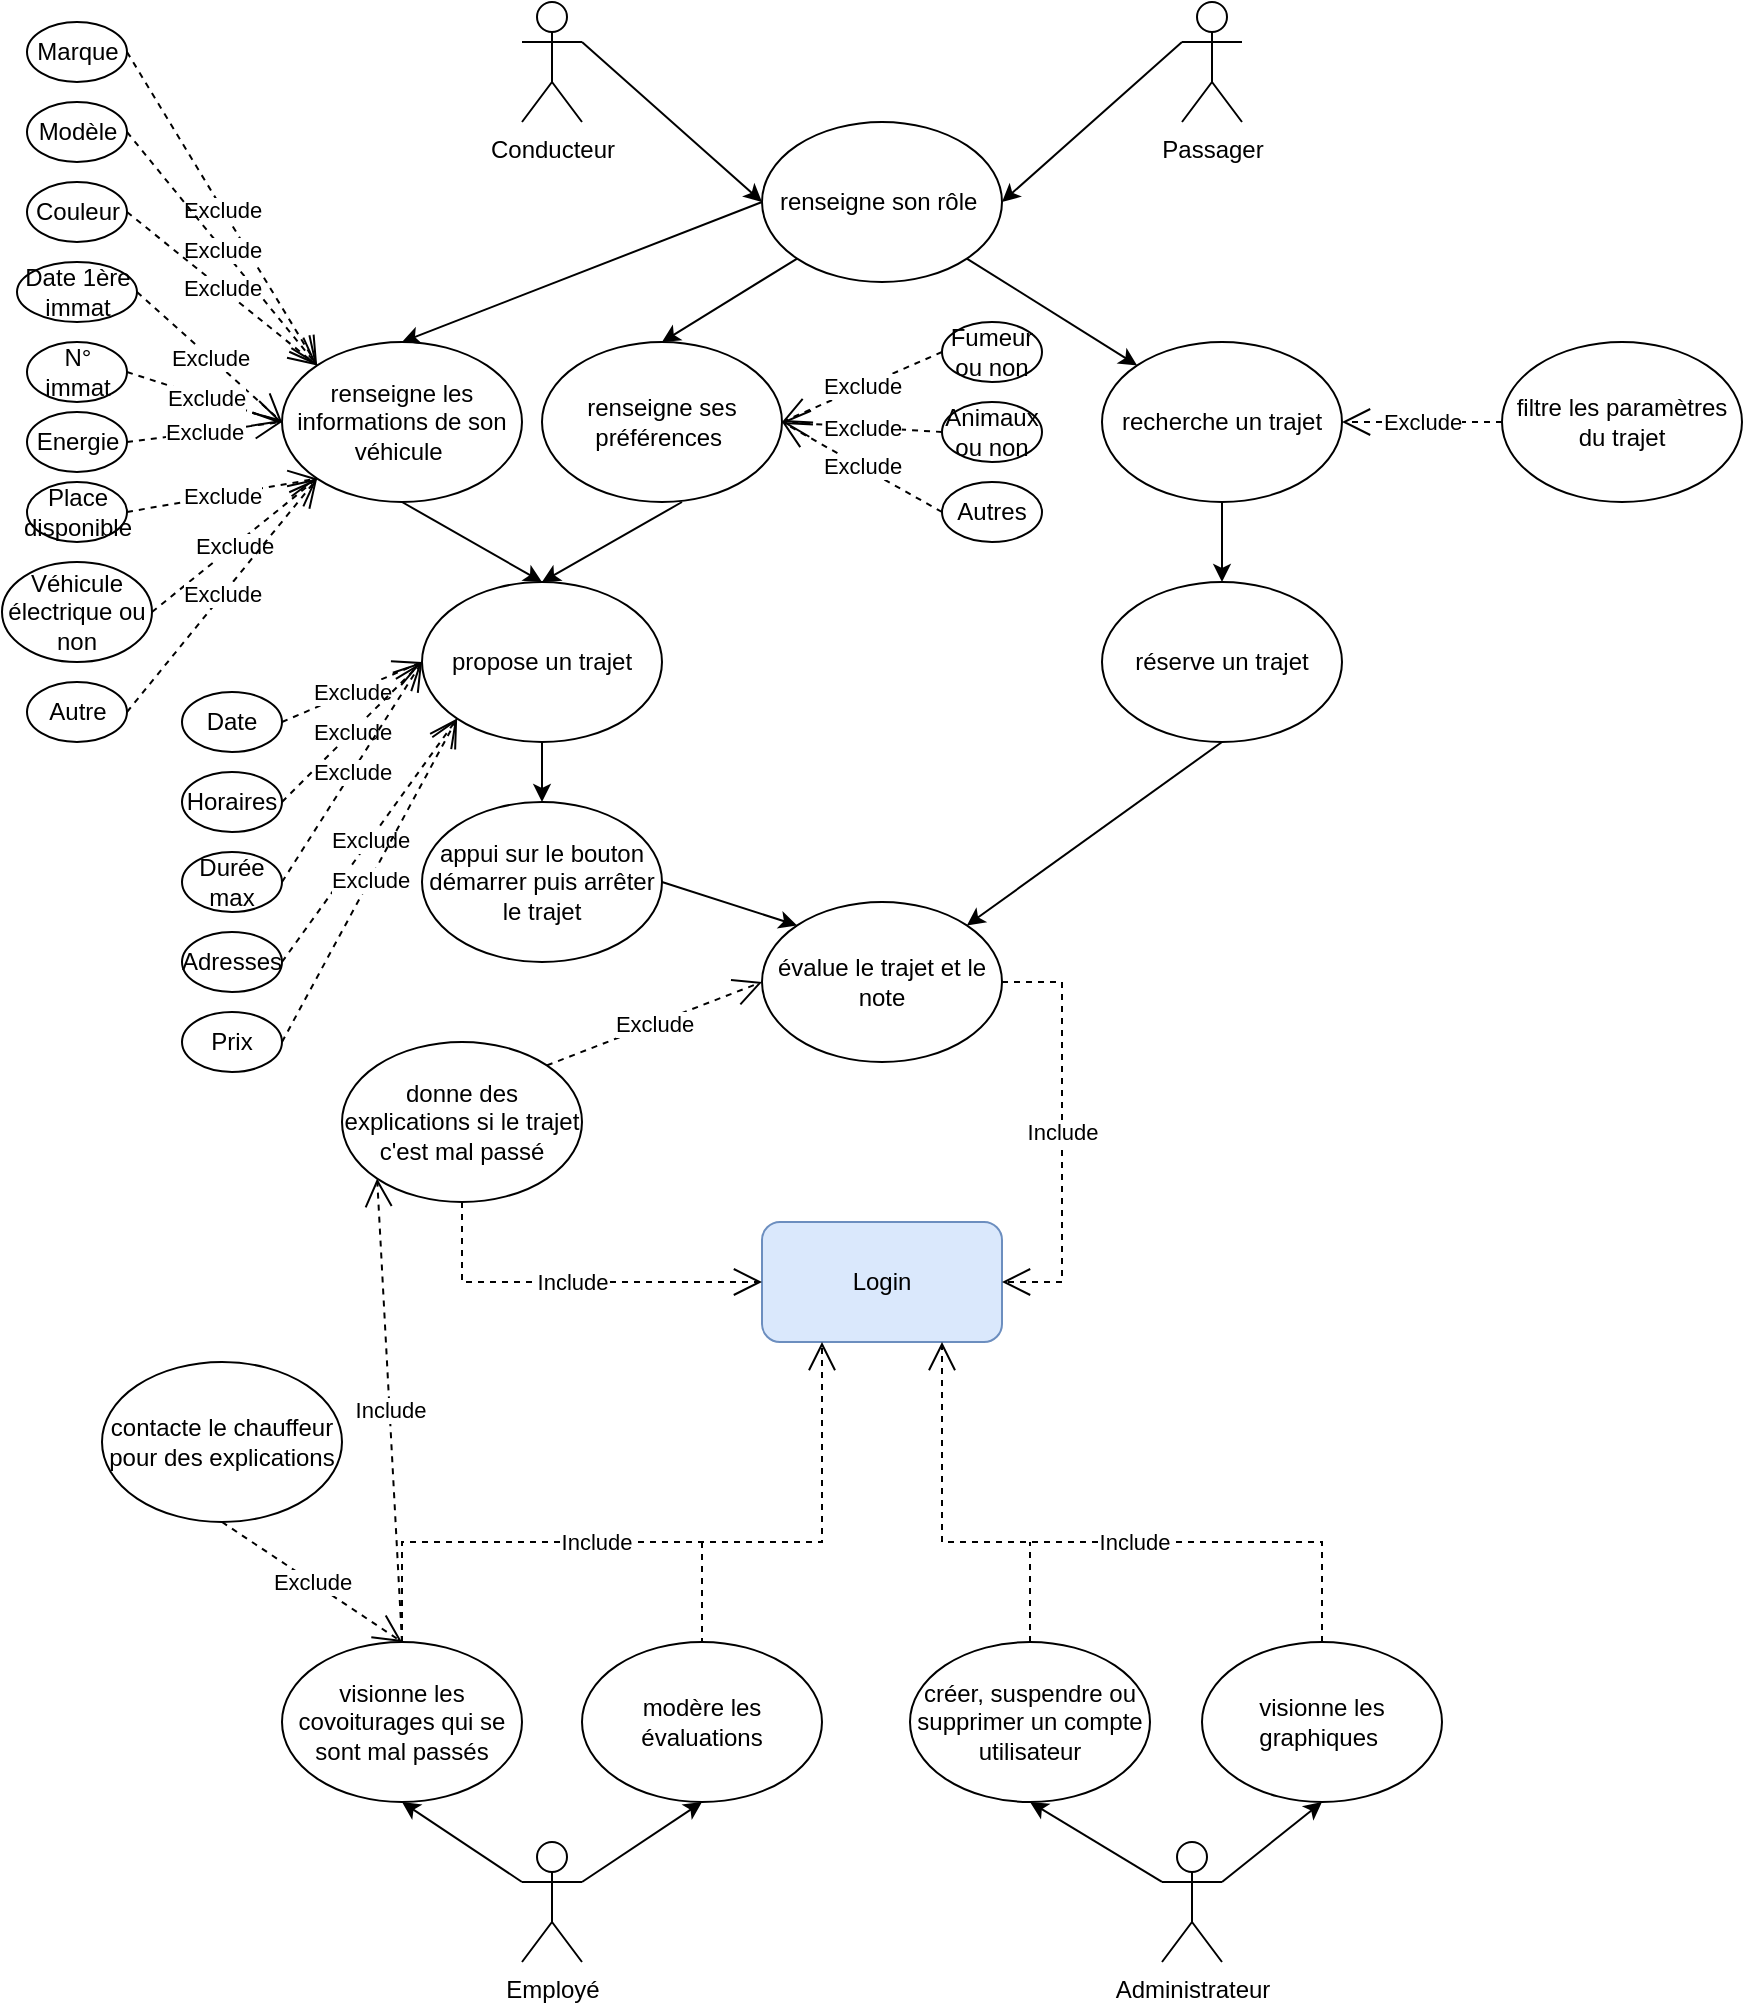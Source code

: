 <mxfile version="24.8.4">
  <diagram name="Page-1" id="Dn1sLYz72-ZO-8YqhfmL">
    <mxGraphModel dx="1949" dy="752" grid="1" gridSize="10" guides="1" tooltips="1" connect="1" arrows="1" fold="1" page="1" pageScale="1" pageWidth="827" pageHeight="1169" math="0" shadow="0">
      <root>
        <mxCell id="0" />
        <mxCell id="1" parent="0" />
        <mxCell id="fqMe-osqJL0wb86WxYTY-1" value="Administrateur" style="shape=umlActor;verticalLabelPosition=bottom;verticalAlign=top;html=1;outlineConnect=0;" vertex="1" parent="1">
          <mxGeometry x="480" y="930" width="30" height="60" as="geometry" />
        </mxCell>
        <mxCell id="fqMe-osqJL0wb86WxYTY-2" value="Conducteur" style="shape=umlActor;verticalLabelPosition=bottom;verticalAlign=top;html=1;outlineConnect=0;" vertex="1" parent="1">
          <mxGeometry x="160" y="10" width="30" height="60" as="geometry" />
        </mxCell>
        <mxCell id="fqMe-osqJL0wb86WxYTY-3" value="Passager" style="shape=umlActor;verticalLabelPosition=bottom;verticalAlign=top;html=1;outlineConnect=0;" vertex="1" parent="1">
          <mxGeometry x="490" y="10" width="30" height="60" as="geometry" />
        </mxCell>
        <mxCell id="fqMe-osqJL0wb86WxYTY-4" value="Employé" style="shape=umlActor;verticalLabelPosition=bottom;verticalAlign=top;html=1;outlineConnect=0;" vertex="1" parent="1">
          <mxGeometry x="160" y="930" width="30" height="60" as="geometry" />
        </mxCell>
        <mxCell id="fqMe-osqJL0wb86WxYTY-7" value="modère les évaluations" style="ellipse;whiteSpace=wrap;html=1;" vertex="1" parent="1">
          <mxGeometry x="190" y="830" width="120" height="80" as="geometry" />
        </mxCell>
        <mxCell id="fqMe-osqJL0wb86WxYTY-8" value="créer, suspendre ou supprimer un compte utilisateur" style="ellipse;whiteSpace=wrap;html=1;" vertex="1" parent="1">
          <mxGeometry x="354" y="830" width="120" height="80" as="geometry" />
        </mxCell>
        <mxCell id="fqMe-osqJL0wb86WxYTY-9" value="filtre les paramètres du trajet" style="ellipse;whiteSpace=wrap;html=1;" vertex="1" parent="1">
          <mxGeometry x="650" y="180" width="120" height="80" as="geometry" />
        </mxCell>
        <mxCell id="fqMe-osqJL0wb86WxYTY-60" style="edgeStyle=orthogonalEdgeStyle;rounded=0;orthogonalLoop=1;jettySize=auto;html=1;exitX=0.5;exitY=1;exitDx=0;exitDy=0;entryX=0.5;entryY=0;entryDx=0;entryDy=0;" edge="1" parent="1" source="fqMe-osqJL0wb86WxYTY-10" target="fqMe-osqJL0wb86WxYTY-14">
          <mxGeometry relative="1" as="geometry" />
        </mxCell>
        <mxCell id="fqMe-osqJL0wb86WxYTY-10" value="propose un trajet" style="ellipse;whiteSpace=wrap;html=1;" vertex="1" parent="1">
          <mxGeometry x="110" y="300" width="120" height="80" as="geometry" />
        </mxCell>
        <mxCell id="fqMe-osqJL0wb86WxYTY-11" value="recherche un trajet" style="ellipse;whiteSpace=wrap;html=1;" vertex="1" parent="1">
          <mxGeometry x="450" y="180" width="120" height="80" as="geometry" />
        </mxCell>
        <mxCell id="fqMe-osqJL0wb86WxYTY-13" value="réserve un trajet" style="ellipse;whiteSpace=wrap;html=1;" vertex="1" parent="1">
          <mxGeometry x="450" y="300" width="120" height="80" as="geometry" />
        </mxCell>
        <mxCell id="fqMe-osqJL0wb86WxYTY-14" value="appui sur le bouton démarrer puis arrêter le trajet" style="ellipse;whiteSpace=wrap;html=1;" vertex="1" parent="1">
          <mxGeometry x="110" y="410" width="120" height="80" as="geometry" />
        </mxCell>
        <mxCell id="fqMe-osqJL0wb86WxYTY-15" value="évalue le trajet et le note" style="ellipse;whiteSpace=wrap;html=1;" vertex="1" parent="1">
          <mxGeometry x="280" y="460" width="120" height="80" as="geometry" />
        </mxCell>
        <mxCell id="fqMe-osqJL0wb86WxYTY-18" value="renseigne son rôle&amp;nbsp;" style="ellipse;whiteSpace=wrap;html=1;" vertex="1" parent="1">
          <mxGeometry x="280" y="70" width="120" height="80" as="geometry" />
        </mxCell>
        <mxCell id="fqMe-osqJL0wb86WxYTY-19" value="renseigne les informations de son véhicule&amp;nbsp;" style="ellipse;whiteSpace=wrap;html=1;" vertex="1" parent="1">
          <mxGeometry x="40" y="180" width="120" height="80" as="geometry" />
        </mxCell>
        <mxCell id="fqMe-osqJL0wb86WxYTY-20" value="renseigne ses préférences&amp;nbsp;" style="ellipse;whiteSpace=wrap;html=1;" vertex="1" parent="1">
          <mxGeometry x="170" y="180" width="120" height="80" as="geometry" />
        </mxCell>
        <mxCell id="fqMe-osqJL0wb86WxYTY-22" value="visionne les covoiturages qui se sont mal passés" style="ellipse;whiteSpace=wrap;html=1;" vertex="1" parent="1">
          <mxGeometry x="40" y="830" width="120" height="80" as="geometry" />
        </mxCell>
        <mxCell id="fqMe-osqJL0wb86WxYTY-23" value="donne des explications si le trajet c&#39;est mal passé" style="ellipse;whiteSpace=wrap;html=1;" vertex="1" parent="1">
          <mxGeometry x="70" y="530" width="120" height="80" as="geometry" />
        </mxCell>
        <mxCell id="fqMe-osqJL0wb86WxYTY-24" value="visionne les graphiques&amp;nbsp;" style="ellipse;whiteSpace=wrap;html=1;" vertex="1" parent="1">
          <mxGeometry x="500" y="830" width="120" height="80" as="geometry" />
        </mxCell>
        <mxCell id="fqMe-osqJL0wb86WxYTY-25" value="contacte le chauffeur pour des explications" style="ellipse;whiteSpace=wrap;html=1;" vertex="1" parent="1">
          <mxGeometry x="-50" y="690" width="120" height="80" as="geometry" />
        </mxCell>
        <mxCell id="fqMe-osqJL0wb86WxYTY-26" value="Login" style="rounded=1;whiteSpace=wrap;html=1;fillColor=#dae8fc;strokeColor=#6c8ebf;" vertex="1" parent="1">
          <mxGeometry x="280" y="620" width="120" height="60" as="geometry" />
        </mxCell>
        <mxCell id="fqMe-osqJL0wb86WxYTY-38" value="" style="endArrow=classic;html=1;rounded=0;entryX=0.5;entryY=1;entryDx=0;entryDy=0;exitX=1;exitY=0.333;exitDx=0;exitDy=0;exitPerimeter=0;" edge="1" parent="1" source="fqMe-osqJL0wb86WxYTY-4" target="fqMe-osqJL0wb86WxYTY-7">
          <mxGeometry width="50" height="50" relative="1" as="geometry">
            <mxPoint x="190" y="950" as="sourcePoint" />
            <mxPoint x="105" y="800" as="targetPoint" />
          </mxGeometry>
        </mxCell>
        <mxCell id="fqMe-osqJL0wb86WxYTY-39" value="" style="endArrow=classic;html=1;rounded=0;entryX=0.5;entryY=1;entryDx=0;entryDy=0;exitX=0;exitY=0.333;exitDx=0;exitDy=0;exitPerimeter=0;" edge="1" parent="1" source="fqMe-osqJL0wb86WxYTY-4" target="fqMe-osqJL0wb86WxYTY-22">
          <mxGeometry width="50" height="50" relative="1" as="geometry">
            <mxPoint x="237.5" y="720" as="sourcePoint" />
            <mxPoint x="252.5" y="830" as="targetPoint" />
          </mxGeometry>
        </mxCell>
        <mxCell id="fqMe-osqJL0wb86WxYTY-41" value="Exclude" style="endArrow=open;endSize=12;dashed=1;html=1;rounded=0;exitX=0.5;exitY=1;exitDx=0;exitDy=0;entryX=0.5;entryY=0;entryDx=0;entryDy=0;" edge="1" parent="1" source="fqMe-osqJL0wb86WxYTY-25" target="fqMe-osqJL0wb86WxYTY-22">
          <mxGeometry x="-0.003" width="160" relative="1" as="geometry">
            <mxPoint x="335" y="750" as="sourcePoint" />
            <mxPoint x="295" y="940" as="targetPoint" />
            <mxPoint as="offset" />
          </mxGeometry>
        </mxCell>
        <mxCell id="fqMe-osqJL0wb86WxYTY-43" value="" style="endArrow=classic;html=1;rounded=0;exitX=1;exitY=0.333;exitDx=0;exitDy=0;exitPerimeter=0;entryX=0.5;entryY=1;entryDx=0;entryDy=0;" edge="1" parent="1" source="fqMe-osqJL0wb86WxYTY-1" target="fqMe-osqJL0wb86WxYTY-24">
          <mxGeometry width="50" height="50" relative="1" as="geometry">
            <mxPoint x="530" y="710" as="sourcePoint" />
            <mxPoint x="580" y="770" as="targetPoint" />
          </mxGeometry>
        </mxCell>
        <mxCell id="fqMe-osqJL0wb86WxYTY-44" value="" style="endArrow=classic;html=1;rounded=0;entryX=0.5;entryY=1;entryDx=0;entryDy=0;exitX=0;exitY=0.333;exitDx=0;exitDy=0;exitPerimeter=0;" edge="1" parent="1" source="fqMe-osqJL0wb86WxYTY-1" target="fqMe-osqJL0wb86WxYTY-8">
          <mxGeometry width="50" height="50" relative="1" as="geometry">
            <mxPoint x="440" y="690" as="sourcePoint" />
            <mxPoint x="400" y="810" as="targetPoint" />
          </mxGeometry>
        </mxCell>
        <mxCell id="fqMe-osqJL0wb86WxYTY-46" value="" style="endArrow=classic;html=1;rounded=0;exitX=1;exitY=0.333;exitDx=0;exitDy=0;exitPerimeter=0;entryX=0;entryY=0.5;entryDx=0;entryDy=0;" edge="1" parent="1" source="fqMe-osqJL0wb86WxYTY-2" target="fqMe-osqJL0wb86WxYTY-18">
          <mxGeometry width="50" height="50" relative="1" as="geometry">
            <mxPoint x="220" y="60" as="sourcePoint" />
            <mxPoint x="290" y="100" as="targetPoint" />
          </mxGeometry>
        </mxCell>
        <mxCell id="fqMe-osqJL0wb86WxYTY-47" value="" style="endArrow=classic;html=1;rounded=0;entryX=1;entryY=0.5;entryDx=0;entryDy=0;exitX=0;exitY=0.333;exitDx=0;exitDy=0;exitPerimeter=0;" edge="1" parent="1" source="fqMe-osqJL0wb86WxYTY-3" target="fqMe-osqJL0wb86WxYTY-18">
          <mxGeometry width="50" height="50" relative="1" as="geometry">
            <mxPoint x="479" y="40" as="sourcePoint" />
            <mxPoint x="349" y="140" as="targetPoint" />
          </mxGeometry>
        </mxCell>
        <mxCell id="fqMe-osqJL0wb86WxYTY-51" value="" style="endArrow=classic;html=1;rounded=0;entryX=0.5;entryY=0;entryDx=0;entryDy=0;exitX=0;exitY=0.5;exitDx=0;exitDy=0;" edge="1" parent="1" source="fqMe-osqJL0wb86WxYTY-18" target="fqMe-osqJL0wb86WxYTY-19">
          <mxGeometry width="50" height="50" relative="1" as="geometry">
            <mxPoint x="210" y="90" as="sourcePoint" />
            <mxPoint x="120" y="190" as="targetPoint" />
          </mxGeometry>
        </mxCell>
        <mxCell id="fqMe-osqJL0wb86WxYTY-52" value="" style="endArrow=classic;html=1;rounded=0;entryX=0.5;entryY=0;entryDx=0;entryDy=0;exitX=0;exitY=1;exitDx=0;exitDy=0;" edge="1" parent="1" source="fqMe-osqJL0wb86WxYTY-18" target="fqMe-osqJL0wb86WxYTY-20">
          <mxGeometry width="50" height="50" relative="1" as="geometry">
            <mxPoint x="290" y="140" as="sourcePoint" />
            <mxPoint x="130" y="190" as="targetPoint" />
          </mxGeometry>
        </mxCell>
        <mxCell id="fqMe-osqJL0wb86WxYTY-53" value="" style="endArrow=classic;html=1;rounded=0;exitX=1;exitY=1;exitDx=0;exitDy=0;entryX=0;entryY=0;entryDx=0;entryDy=0;" edge="1" parent="1" source="fqMe-osqJL0wb86WxYTY-18" target="fqMe-osqJL0wb86WxYTY-11">
          <mxGeometry width="50" height="50" relative="1" as="geometry">
            <mxPoint x="440" y="110" as="sourcePoint" />
            <mxPoint x="530" y="210" as="targetPoint" />
          </mxGeometry>
        </mxCell>
        <mxCell id="fqMe-osqJL0wb86WxYTY-55" value="" style="endArrow=classic;html=1;rounded=0;exitX=0.5;exitY=1;exitDx=0;exitDy=0;entryX=0.5;entryY=0;entryDx=0;entryDy=0;" edge="1" parent="1" source="fqMe-osqJL0wb86WxYTY-11" target="fqMe-osqJL0wb86WxYTY-13">
          <mxGeometry width="50" height="50" relative="1" as="geometry">
            <mxPoint x="440" y="260" as="sourcePoint" />
            <mxPoint x="440" y="300" as="targetPoint" />
          </mxGeometry>
        </mxCell>
        <mxCell id="fqMe-osqJL0wb86WxYTY-58" value="" style="endArrow=classic;html=1;rounded=0;exitX=0.5;exitY=1;exitDx=0;exitDy=0;entryX=0.5;entryY=0;entryDx=0;entryDy=0;" edge="1" parent="1" source="fqMe-osqJL0wb86WxYTY-19" target="fqMe-osqJL0wb86WxYTY-10">
          <mxGeometry width="50" height="50" relative="1" as="geometry">
            <mxPoint x="100" y="250" as="sourcePoint" />
            <mxPoint x="190" y="350" as="targetPoint" />
          </mxGeometry>
        </mxCell>
        <mxCell id="fqMe-osqJL0wb86WxYTY-59" value="" style="endArrow=classic;html=1;rounded=0;exitX=0.5;exitY=1;exitDx=0;exitDy=0;entryX=0.5;entryY=0;entryDx=0;entryDy=0;" edge="1" parent="1" target="fqMe-osqJL0wb86WxYTY-10">
          <mxGeometry width="50" height="50" relative="1" as="geometry">
            <mxPoint x="240" y="260" as="sourcePoint" />
            <mxPoint x="160" y="300" as="targetPoint" />
          </mxGeometry>
        </mxCell>
        <mxCell id="fqMe-osqJL0wb86WxYTY-62" value="" style="endArrow=classic;html=1;rounded=0;exitX=0.5;exitY=1;exitDx=0;exitDy=0;entryX=1;entryY=0;entryDx=0;entryDy=0;" edge="1" parent="1" source="fqMe-osqJL0wb86WxYTY-13" target="fqMe-osqJL0wb86WxYTY-15">
          <mxGeometry width="50" height="50" relative="1" as="geometry">
            <mxPoint x="270" y="270" as="sourcePoint" />
            <mxPoint x="200" y="310" as="targetPoint" />
          </mxGeometry>
        </mxCell>
        <mxCell id="fqMe-osqJL0wb86WxYTY-63" value="" style="endArrow=classic;html=1;rounded=0;exitX=1;exitY=0.5;exitDx=0;exitDy=0;entryX=0;entryY=0;entryDx=0;entryDy=0;" edge="1" parent="1" source="fqMe-osqJL0wb86WxYTY-14" target="fqMe-osqJL0wb86WxYTY-15">
          <mxGeometry width="50" height="50" relative="1" as="geometry">
            <mxPoint x="240" y="460" as="sourcePoint" />
            <mxPoint x="310" y="500" as="targetPoint" />
          </mxGeometry>
        </mxCell>
        <mxCell id="fqMe-osqJL0wb86WxYTY-64" value="Exclude" style="endArrow=open;endSize=12;dashed=1;html=1;rounded=0;exitX=1;exitY=0;exitDx=0;exitDy=0;entryX=0;entryY=0.5;entryDx=0;entryDy=0;" edge="1" parent="1" source="fqMe-osqJL0wb86WxYTY-23" target="fqMe-osqJL0wb86WxYTY-15">
          <mxGeometry width="160" relative="1" as="geometry">
            <mxPoint x="270" y="570" as="sourcePoint" />
            <mxPoint x="270" y="500" as="targetPoint" />
          </mxGeometry>
        </mxCell>
        <mxCell id="fqMe-osqJL0wb86WxYTY-74" value="Include" style="endArrow=open;endSize=12;dashed=1;html=1;rounded=0;exitX=0.5;exitY=1;exitDx=0;exitDy=0;entryX=0;entryY=0.5;entryDx=0;entryDy=0;" edge="1" parent="1" source="fqMe-osqJL0wb86WxYTY-23" target="fqMe-osqJL0wb86WxYTY-26">
          <mxGeometry width="160" relative="1" as="geometry">
            <mxPoint x="100" y="652" as="sourcePoint" />
            <mxPoint x="148" y="620" as="targetPoint" />
            <Array as="points">
              <mxPoint x="130" y="650" />
            </Array>
          </mxGeometry>
        </mxCell>
        <mxCell id="fqMe-osqJL0wb86WxYTY-75" value="Include" style="endArrow=open;endSize=12;dashed=1;html=1;rounded=0;exitX=1;exitY=0.5;exitDx=0;exitDy=0;entryX=1;entryY=0.5;entryDx=0;entryDy=0;" edge="1" parent="1" source="fqMe-osqJL0wb86WxYTY-15" target="fqMe-osqJL0wb86WxYTY-26">
          <mxGeometry width="160" relative="1" as="geometry">
            <mxPoint x="490" y="540" as="sourcePoint" />
            <mxPoint x="450" y="650" as="targetPoint" />
            <Array as="points">
              <mxPoint x="430" y="500" />
              <mxPoint x="430" y="650" />
            </Array>
          </mxGeometry>
        </mxCell>
        <mxCell id="fqMe-osqJL0wb86WxYTY-76" value="Include" style="endArrow=open;endSize=12;dashed=1;html=1;rounded=0;exitX=0.5;exitY=0;exitDx=0;exitDy=0;entryX=0.75;entryY=1;entryDx=0;entryDy=0;" edge="1" parent="1" source="fqMe-osqJL0wb86WxYTY-24" target="fqMe-osqJL0wb86WxYTY-26">
          <mxGeometry x="-0.151" width="160" relative="1" as="geometry">
            <mxPoint x="500" y="660" as="sourcePoint" />
            <mxPoint x="610" y="730" as="targetPoint" />
            <Array as="points">
              <mxPoint x="560" y="780" />
              <mxPoint x="370" y="780" />
            </Array>
            <mxPoint as="offset" />
          </mxGeometry>
        </mxCell>
        <mxCell id="fqMe-osqJL0wb86WxYTY-78" value="" style="endArrow=none;dashed=1;html=1;rounded=0;exitX=0.5;exitY=0;exitDx=0;exitDy=0;" edge="1" parent="1" source="fqMe-osqJL0wb86WxYTY-8">
          <mxGeometry width="50" height="50" relative="1" as="geometry">
            <mxPoint x="350" y="1000" as="sourcePoint" />
            <mxPoint x="414" y="780" as="targetPoint" />
          </mxGeometry>
        </mxCell>
        <mxCell id="fqMe-osqJL0wb86WxYTY-79" value="Include" style="endArrow=open;endSize=12;dashed=1;html=1;rounded=0;exitX=0.5;exitY=0;exitDx=0;exitDy=0;entryX=0.25;entryY=1;entryDx=0;entryDy=0;" edge="1" parent="1" source="fqMe-osqJL0wb86WxYTY-22" target="fqMe-osqJL0wb86WxYTY-26">
          <mxGeometry x="-0.189" width="160" relative="1" as="geometry">
            <mxPoint x="-195" y="830" as="sourcePoint" />
            <mxPoint x="45" y="730" as="targetPoint" />
            <Array as="points">
              <mxPoint x="100" y="780" />
              <mxPoint x="310" y="780" />
            </Array>
            <mxPoint x="1" as="offset" />
          </mxGeometry>
        </mxCell>
        <mxCell id="fqMe-osqJL0wb86WxYTY-80" value="" style="endArrow=none;dashed=1;html=1;rounded=0;entryX=0.5;entryY=0;entryDx=0;entryDy=0;" edge="1" parent="1" target="fqMe-osqJL0wb86WxYTY-7">
          <mxGeometry width="50" height="50" relative="1" as="geometry">
            <mxPoint x="250" y="780" as="sourcePoint" />
            <mxPoint x="320" y="1010" as="targetPoint" />
          </mxGeometry>
        </mxCell>
        <mxCell id="fqMe-osqJL0wb86WxYTY-81" value="Exclude" style="endArrow=open;endSize=12;dashed=1;html=1;rounded=0;exitX=0;exitY=0.5;exitDx=0;exitDy=0;entryX=1;entryY=0.5;entryDx=0;entryDy=0;" edge="1" parent="1" source="fqMe-osqJL0wb86WxYTY-9" target="fqMe-osqJL0wb86WxYTY-11">
          <mxGeometry width="160" relative="1" as="geometry">
            <mxPoint x="615" y="230" as="sourcePoint" />
            <mxPoint x="525" y="300" as="targetPoint" />
          </mxGeometry>
        </mxCell>
        <mxCell id="fqMe-osqJL0wb86WxYTY-82" value="Date" style="ellipse;whiteSpace=wrap;html=1;" vertex="1" parent="1">
          <mxGeometry x="-10" y="355" width="50" height="30" as="geometry" />
        </mxCell>
        <mxCell id="fqMe-osqJL0wb86WxYTY-83" value="Horaires" style="ellipse;whiteSpace=wrap;html=1;" vertex="1" parent="1">
          <mxGeometry x="-10" y="395" width="50" height="30" as="geometry" />
        </mxCell>
        <mxCell id="fqMe-osqJL0wb86WxYTY-84" value="Durée max" style="ellipse;whiteSpace=wrap;html=1;" vertex="1" parent="1">
          <mxGeometry x="-10" y="435" width="50" height="30" as="geometry" />
        </mxCell>
        <mxCell id="fqMe-osqJL0wb86WxYTY-85" value="Adresses" style="ellipse;whiteSpace=wrap;html=1;" vertex="1" parent="1">
          <mxGeometry x="-10" y="475" width="50" height="30" as="geometry" />
        </mxCell>
        <mxCell id="fqMe-osqJL0wb86WxYTY-86" value="Prix" style="ellipse;whiteSpace=wrap;html=1;" vertex="1" parent="1">
          <mxGeometry x="-10" y="515" width="50" height="30" as="geometry" />
        </mxCell>
        <mxCell id="fqMe-osqJL0wb86WxYTY-87" value="Exclude" style="endArrow=open;endSize=12;dashed=1;html=1;rounded=0;entryX=0;entryY=0.5;entryDx=0;entryDy=0;exitX=1;exitY=0.5;exitDx=0;exitDy=0;" edge="1" parent="1" source="fqMe-osqJL0wb86WxYTY-82" target="fqMe-osqJL0wb86WxYTY-10">
          <mxGeometry x="0.002" width="160" relative="1" as="geometry">
            <mxPoint x="40" y="315" as="sourcePoint" />
            <mxPoint x="270" y="510" as="targetPoint" />
            <mxPoint as="offset" />
          </mxGeometry>
        </mxCell>
        <mxCell id="fqMe-osqJL0wb86WxYTY-88" value="Exclude" style="endArrow=open;endSize=12;dashed=1;html=1;rounded=0;exitX=1;exitY=0.5;exitDx=0;exitDy=0;entryX=0;entryY=0.5;entryDx=0;entryDy=0;" edge="1" parent="1" source="fqMe-osqJL0wb86WxYTY-83" target="fqMe-osqJL0wb86WxYTY-10">
          <mxGeometry x="0.002" width="160" relative="1" as="geometry">
            <mxPoint x="30" y="345" as="sourcePoint" />
            <mxPoint x="120" y="350" as="targetPoint" />
            <mxPoint as="offset" />
          </mxGeometry>
        </mxCell>
        <mxCell id="fqMe-osqJL0wb86WxYTY-89" value="Exclude" style="endArrow=open;endSize=12;dashed=1;html=1;rounded=0;exitX=1;exitY=0.5;exitDx=0;exitDy=0;entryX=0;entryY=0.5;entryDx=0;entryDy=0;" edge="1" parent="1" source="fqMe-osqJL0wb86WxYTY-84" target="fqMe-osqJL0wb86WxYTY-10">
          <mxGeometry x="0.002" width="160" relative="1" as="geometry">
            <mxPoint x="30" y="395" as="sourcePoint" />
            <mxPoint x="120" y="350" as="targetPoint" />
            <mxPoint as="offset" />
          </mxGeometry>
        </mxCell>
        <mxCell id="fqMe-osqJL0wb86WxYTY-90" value="Exclude" style="endArrow=open;endSize=12;dashed=1;html=1;rounded=0;exitX=1;exitY=0.5;exitDx=0;exitDy=0;entryX=0;entryY=1;entryDx=0;entryDy=0;" edge="1" parent="1" source="fqMe-osqJL0wb86WxYTY-85" target="fqMe-osqJL0wb86WxYTY-10">
          <mxGeometry x="0.002" width="160" relative="1" as="geometry">
            <mxPoint x="30" y="440" as="sourcePoint" />
            <mxPoint x="120" y="350" as="targetPoint" />
            <mxPoint as="offset" />
          </mxGeometry>
        </mxCell>
        <mxCell id="fqMe-osqJL0wb86WxYTY-91" value="Exclude" style="endArrow=open;endSize=12;dashed=1;html=1;rounded=0;exitX=1;exitY=0.5;exitDx=0;exitDy=0;entryX=0;entryY=1;entryDx=0;entryDy=0;" edge="1" parent="1" source="fqMe-osqJL0wb86WxYTY-86" target="fqMe-osqJL0wb86WxYTY-10">
          <mxGeometry x="0.002" width="160" relative="1" as="geometry">
            <mxPoint x="30" y="485" as="sourcePoint" />
            <mxPoint x="120" y="350" as="targetPoint" />
            <mxPoint as="offset" />
          </mxGeometry>
        </mxCell>
        <mxCell id="fqMe-osqJL0wb86WxYTY-98" value="Marque" style="ellipse;whiteSpace=wrap;html=1;" vertex="1" parent="1">
          <mxGeometry x="-87.5" y="20" width="50" height="30" as="geometry" />
        </mxCell>
        <mxCell id="fqMe-osqJL0wb86WxYTY-99" value="Modèle" style="ellipse;whiteSpace=wrap;html=1;" vertex="1" parent="1">
          <mxGeometry x="-87.5" y="60" width="50" height="30" as="geometry" />
        </mxCell>
        <mxCell id="fqMe-osqJL0wb86WxYTY-100" value="Couleur" style="ellipse;whiteSpace=wrap;html=1;" vertex="1" parent="1">
          <mxGeometry x="-87.5" y="100" width="50" height="30" as="geometry" />
        </mxCell>
        <mxCell id="fqMe-osqJL0wb86WxYTY-101" value="Date 1ère immat" style="ellipse;whiteSpace=wrap;html=1;" vertex="1" parent="1">
          <mxGeometry x="-92.5" y="140" width="60" height="30" as="geometry" />
        </mxCell>
        <mxCell id="fqMe-osqJL0wb86WxYTY-102" value="N° immat" style="ellipse;whiteSpace=wrap;html=1;" vertex="1" parent="1">
          <mxGeometry x="-87.5" y="180" width="50" height="30" as="geometry" />
        </mxCell>
        <mxCell id="fqMe-osqJL0wb86WxYTY-104" value="Energie" style="ellipse;whiteSpace=wrap;html=1;" vertex="1" parent="1">
          <mxGeometry x="-87.5" y="215" width="50" height="30" as="geometry" />
        </mxCell>
        <mxCell id="fqMe-osqJL0wb86WxYTY-105" value="Place disponible" style="ellipse;whiteSpace=wrap;html=1;" vertex="1" parent="1">
          <mxGeometry x="-87.5" y="250" width="50" height="30" as="geometry" />
        </mxCell>
        <mxCell id="fqMe-osqJL0wb86WxYTY-106" value="Autre" style="ellipse;whiteSpace=wrap;html=1;" vertex="1" parent="1">
          <mxGeometry x="-87.5" y="350" width="50" height="30" as="geometry" />
        </mxCell>
        <mxCell id="fqMe-osqJL0wb86WxYTY-107" value="Véhicule électrique ou non" style="ellipse;whiteSpace=wrap;html=1;" vertex="1" parent="1">
          <mxGeometry x="-100" y="290" width="75" height="50" as="geometry" />
        </mxCell>
        <mxCell id="fqMe-osqJL0wb86WxYTY-108" value="Fumeur ou non" style="ellipse;whiteSpace=wrap;html=1;" vertex="1" parent="1">
          <mxGeometry x="370" y="170" width="50" height="30" as="geometry" />
        </mxCell>
        <mxCell id="fqMe-osqJL0wb86WxYTY-109" value="Animaux ou non" style="ellipse;whiteSpace=wrap;html=1;" vertex="1" parent="1">
          <mxGeometry x="370" y="210" width="50" height="30" as="geometry" />
        </mxCell>
        <mxCell id="fqMe-osqJL0wb86WxYTY-110" value="Autres" style="ellipse;whiteSpace=wrap;html=1;" vertex="1" parent="1">
          <mxGeometry x="370" y="250" width="50" height="30" as="geometry" />
        </mxCell>
        <mxCell id="fqMe-osqJL0wb86WxYTY-111" value="Exclude" style="endArrow=open;endSize=12;dashed=1;html=1;rounded=0;exitX=0;exitY=0.5;exitDx=0;exitDy=0;entryX=1;entryY=0.5;entryDx=0;entryDy=0;" edge="1" parent="1" source="fqMe-osqJL0wb86WxYTY-108" target="fqMe-osqJL0wb86WxYTY-20">
          <mxGeometry x="0.002" width="160" relative="1" as="geometry">
            <mxPoint x="474" y="315" as="sourcePoint" />
            <mxPoint x="334" y="180" as="targetPoint" />
            <mxPoint as="offset" />
          </mxGeometry>
        </mxCell>
        <mxCell id="fqMe-osqJL0wb86WxYTY-112" value="Exclude" style="endArrow=open;endSize=12;dashed=1;html=1;rounded=0;exitX=0;exitY=0.5;exitDx=0;exitDy=0;entryX=1;entryY=0.5;entryDx=0;entryDy=0;" edge="1" parent="1" source="fqMe-osqJL0wb86WxYTY-109" target="fqMe-osqJL0wb86WxYTY-20">
          <mxGeometry x="0.002" width="160" relative="1" as="geometry">
            <mxPoint x="454" y="165" as="sourcePoint" />
            <mxPoint x="334" y="180" as="targetPoint" />
            <mxPoint as="offset" />
          </mxGeometry>
        </mxCell>
        <mxCell id="fqMe-osqJL0wb86WxYTY-113" value="Exclude" style="endArrow=open;endSize=12;dashed=1;html=1;rounded=0;exitX=0;exitY=0.5;exitDx=0;exitDy=0;entryX=1;entryY=0.5;entryDx=0;entryDy=0;" edge="1" parent="1" source="fqMe-osqJL0wb86WxYTY-110" target="fqMe-osqJL0wb86WxYTY-20">
          <mxGeometry x="0.002" width="160" relative="1" as="geometry">
            <mxPoint x="454" y="205" as="sourcePoint" />
            <mxPoint x="334" y="180" as="targetPoint" />
            <mxPoint as="offset" />
          </mxGeometry>
        </mxCell>
        <mxCell id="fqMe-osqJL0wb86WxYTY-116" value="Exclude" style="endArrow=open;endSize=12;dashed=1;html=1;rounded=0;entryX=0;entryY=0;entryDx=0;entryDy=0;exitX=1;exitY=0.5;exitDx=0;exitDy=0;" edge="1" parent="1" source="fqMe-osqJL0wb86WxYTY-98" target="fqMe-osqJL0wb86WxYTY-19">
          <mxGeometry x="0.002" width="160" relative="1" as="geometry">
            <mxPoint x="-20" y="35" as="sourcePoint" />
            <mxPoint x="50" y="60" as="targetPoint" />
            <mxPoint as="offset" />
          </mxGeometry>
        </mxCell>
        <mxCell id="fqMe-osqJL0wb86WxYTY-117" value="Exclude" style="endArrow=open;endSize=12;dashed=1;html=1;rounded=0;entryX=0;entryY=0;entryDx=0;entryDy=0;exitX=1;exitY=0.5;exitDx=0;exitDy=0;" edge="1" parent="1" source="fqMe-osqJL0wb86WxYTY-99" target="fqMe-osqJL0wb86WxYTY-19">
          <mxGeometry x="0.002" width="160" relative="1" as="geometry">
            <mxPoint x="-32.5" y="76.5" as="sourcePoint" />
            <mxPoint x="62.5" y="233.5" as="targetPoint" />
            <mxPoint as="offset" />
          </mxGeometry>
        </mxCell>
        <mxCell id="fqMe-osqJL0wb86WxYTY-118" value="Exclude" style="endArrow=open;endSize=12;dashed=1;html=1;rounded=0;entryX=0;entryY=0;entryDx=0;entryDy=0;exitX=1;exitY=0.5;exitDx=0;exitDy=0;" edge="1" parent="1" source="fqMe-osqJL0wb86WxYTY-100" target="fqMe-osqJL0wb86WxYTY-19">
          <mxGeometry x="0.002" width="160" relative="1" as="geometry">
            <mxPoint x="-27" y="85" as="sourcePoint" />
            <mxPoint x="68" y="202" as="targetPoint" />
            <mxPoint as="offset" />
          </mxGeometry>
        </mxCell>
        <mxCell id="fqMe-osqJL0wb86WxYTY-119" value="Exclude" style="endArrow=open;endSize=12;dashed=1;html=1;rounded=0;entryX=0;entryY=0.5;entryDx=0;entryDy=0;exitX=1;exitY=0.5;exitDx=0;exitDy=0;" edge="1" parent="1" source="fqMe-osqJL0wb86WxYTY-101" target="fqMe-osqJL0wb86WxYTY-19">
          <mxGeometry x="0.002" width="160" relative="1" as="geometry">
            <mxPoint x="-27" y="125" as="sourcePoint" />
            <mxPoint x="68" y="202" as="targetPoint" />
            <mxPoint as="offset" />
          </mxGeometry>
        </mxCell>
        <mxCell id="fqMe-osqJL0wb86WxYTY-120" value="Exclude" style="endArrow=open;endSize=12;dashed=1;html=1;rounded=0;entryX=0;entryY=0.5;entryDx=0;entryDy=0;exitX=1;exitY=0.5;exitDx=0;exitDy=0;" edge="1" parent="1" source="fqMe-osqJL0wb86WxYTY-102" target="fqMe-osqJL0wb86WxYTY-19">
          <mxGeometry x="0.002" width="160" relative="1" as="geometry">
            <mxPoint x="-22" y="165" as="sourcePoint" />
            <mxPoint x="50" y="230" as="targetPoint" />
            <mxPoint as="offset" />
          </mxGeometry>
        </mxCell>
        <mxCell id="fqMe-osqJL0wb86WxYTY-121" value="Exclude" style="endArrow=open;endSize=12;dashed=1;html=1;rounded=0;entryX=0;entryY=0.5;entryDx=0;entryDy=0;exitX=1;exitY=0.5;exitDx=0;exitDy=0;" edge="1" parent="1" source="fqMe-osqJL0wb86WxYTY-104" target="fqMe-osqJL0wb86WxYTY-19">
          <mxGeometry x="0.002" width="160" relative="1" as="geometry">
            <mxPoint x="-27" y="205" as="sourcePoint" />
            <mxPoint x="50" y="230" as="targetPoint" />
            <mxPoint as="offset" />
          </mxGeometry>
        </mxCell>
        <mxCell id="fqMe-osqJL0wb86WxYTY-122" value="Exclude" style="endArrow=open;endSize=12;dashed=1;html=1;rounded=0;entryX=0;entryY=1;entryDx=0;entryDy=0;exitX=1;exitY=0.5;exitDx=0;exitDy=0;" edge="1" parent="1" source="fqMe-osqJL0wb86WxYTY-105" target="fqMe-osqJL0wb86WxYTY-19">
          <mxGeometry x="0.002" width="160" relative="1" as="geometry">
            <mxPoint x="-27" y="240" as="sourcePoint" />
            <mxPoint x="50" y="230" as="targetPoint" />
            <mxPoint as="offset" />
          </mxGeometry>
        </mxCell>
        <mxCell id="fqMe-osqJL0wb86WxYTY-123" value="Exclude" style="endArrow=open;endSize=12;dashed=1;html=1;rounded=0;entryX=0;entryY=1;entryDx=0;entryDy=0;exitX=1;exitY=0.5;exitDx=0;exitDy=0;" edge="1" parent="1" source="fqMe-osqJL0wb86WxYTY-107" target="fqMe-osqJL0wb86WxYTY-19">
          <mxGeometry x="0.002" width="160" relative="1" as="geometry">
            <mxPoint x="-27" y="275" as="sourcePoint" />
            <mxPoint x="68" y="258" as="targetPoint" />
            <mxPoint as="offset" />
          </mxGeometry>
        </mxCell>
        <mxCell id="fqMe-osqJL0wb86WxYTY-124" value="Exclude" style="endArrow=open;endSize=12;dashed=1;html=1;rounded=0;entryX=0;entryY=1;entryDx=0;entryDy=0;exitX=1;exitY=0.5;exitDx=0;exitDy=0;" edge="1" parent="1" source="fqMe-osqJL0wb86WxYTY-106" target="fqMe-osqJL0wb86WxYTY-19">
          <mxGeometry x="0.002" width="160" relative="1" as="geometry">
            <mxPoint x="-15" y="325" as="sourcePoint" />
            <mxPoint x="68" y="258" as="targetPoint" />
            <mxPoint as="offset" />
          </mxGeometry>
        </mxCell>
        <mxCell id="fqMe-osqJL0wb86WxYTY-125" value="Include" style="endArrow=open;endSize=12;dashed=1;html=1;rounded=0;entryX=0;entryY=1;entryDx=0;entryDy=0;exitX=0.5;exitY=0;exitDx=0;exitDy=0;" edge="1" parent="1" source="fqMe-osqJL0wb86WxYTY-22" target="fqMe-osqJL0wb86WxYTY-23">
          <mxGeometry width="160" relative="1" as="geometry">
            <mxPoint x="140" y="720" as="sourcePoint" />
            <mxPoint x="290" y="660" as="targetPoint" />
            <Array as="points" />
          </mxGeometry>
        </mxCell>
      </root>
    </mxGraphModel>
  </diagram>
</mxfile>

